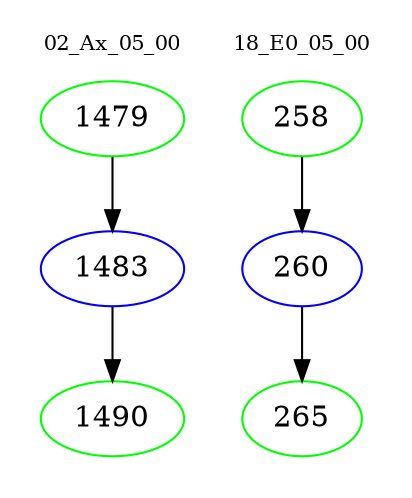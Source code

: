 digraph{
subgraph cluster_0 {
color = white
label = "02_Ax_05_00";
fontsize=10;
T0_1479 [label="1479", color="green"]
T0_1479 -> T0_1483 [color="black"]
T0_1483 [label="1483", color="blue"]
T0_1483 -> T0_1490 [color="black"]
T0_1490 [label="1490", color="green"]
}
subgraph cluster_1 {
color = white
label = "18_E0_05_00";
fontsize=10;
T1_258 [label="258", color="green"]
T1_258 -> T1_260 [color="black"]
T1_260 [label="260", color="blue"]
T1_260 -> T1_265 [color="black"]
T1_265 [label="265", color="green"]
}
}
